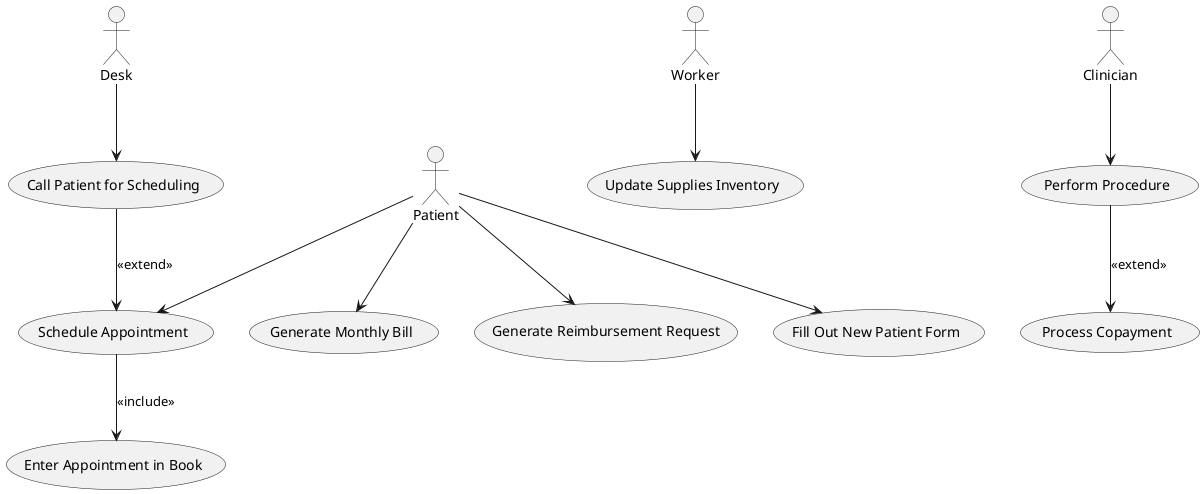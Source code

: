 @startuml
actor "Patient" as Patient
actor "Desk" as Desk
actor "Worker" as Worker
actor "Clinician" as Clinician

' Use cases related to patient registration and scheduling
usecase "Fill Out New Patient Form" as UC1
usecase "Schedule Appointment" as UC2
usecase "Enter Appointment in Book" as UC3
usecase "Call Patient for Scheduling" as UC4

' Use cases for clinical procedures and billing
usecase "Perform Procedure" as UC5
usecase "Process Copayment" as UC6
usecase "Generate Monthly Bill" as UC7
usecase "Generate Reimbursement Request" as UC8

' Use case for inventory management
usecase "Update Supplies Inventory" as UC9

' Associations for patient-related activities
Patient --> UC1
Patient --> UC2
Patient --> UC7
Patient --> UC8

' Scheduling workflow
UC2 --> UC3 : <<include>>
Desk --> UC4
UC4 --> UC2 : <<extend>>

' Clinical procedure and billing
Clinician --> UC5
UC5 --> UC6 : <<extend>>

' Inventory update by worker
Worker --> UC9

@enduml